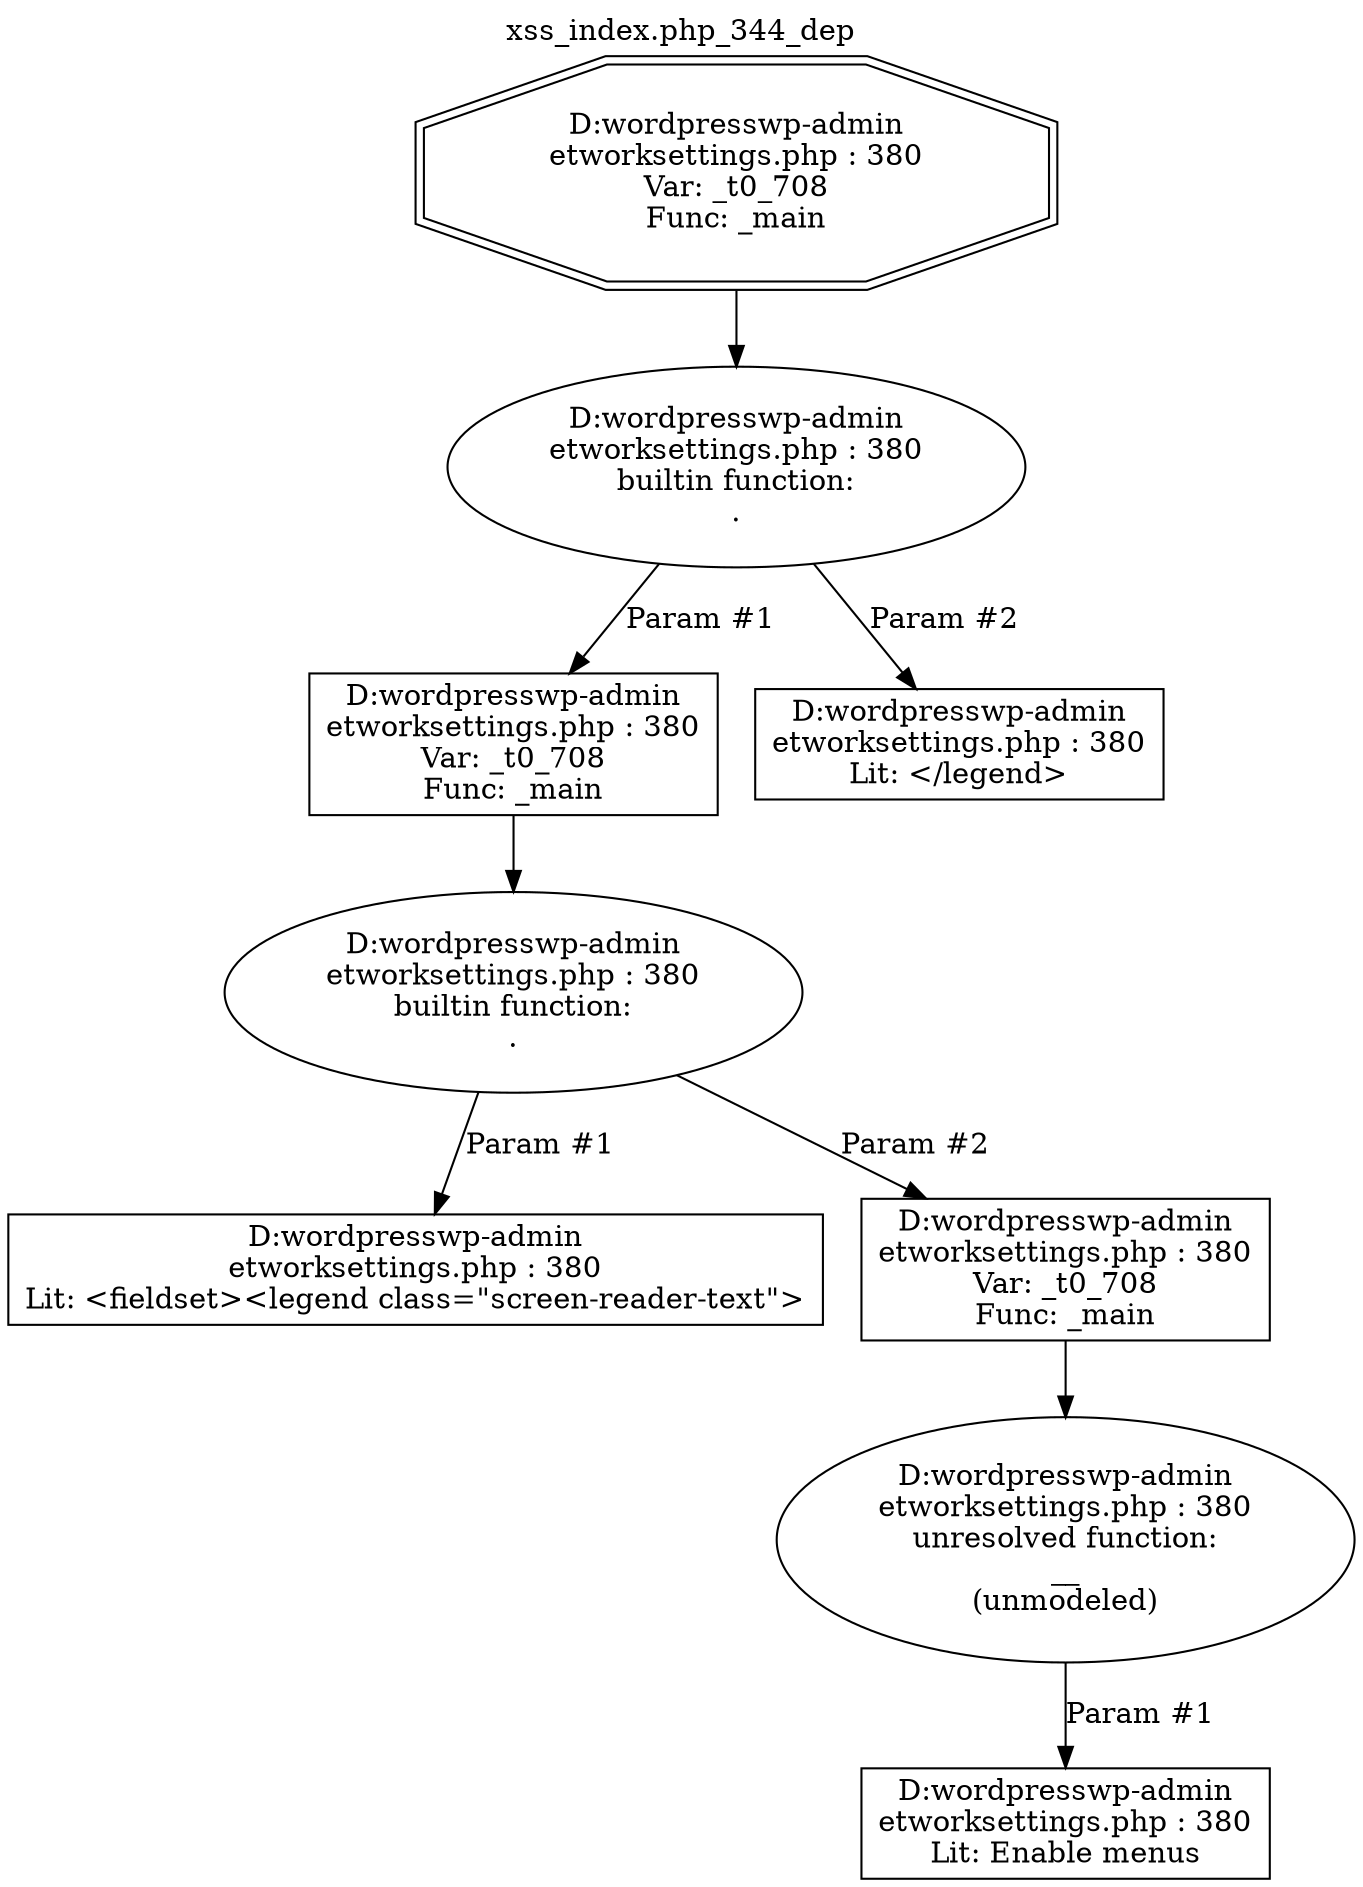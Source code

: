 digraph cfg {
  label="xss_index.php_344_dep";
  labelloc=t;
  n1 [shape=doubleoctagon, label="D:\wordpress\wp-admin\network\settings.php : 380\nVar: _t0_708\nFunc: _main\n"];
  n2 [shape=ellipse, label="D:\wordpress\wp-admin\network\settings.php : 380\nbuiltin function:\n.\n"];
  n3 [shape=box, label="D:\wordpress\wp-admin\network\settings.php : 380\nVar: _t0_708\nFunc: _main\n"];
  n4 [shape=ellipse, label="D:\wordpress\wp-admin\network\settings.php : 380\nbuiltin function:\n.\n"];
  n5 [shape=box, label="D:\wordpress\wp-admin\network\settings.php : 380\nLit: <fieldset><legend class=\"screen-reader-text\">\n"];
  n6 [shape=box, label="D:\wordpress\wp-admin\network\settings.php : 380\nVar: _t0_708\nFunc: _main\n"];
  n7 [shape=ellipse, label="D:\wordpress\wp-admin\network\settings.php : 380\nunresolved function:\n__\n(unmodeled)\n"];
  n8 [shape=box, label="D:\wordpress\wp-admin\network\settings.php : 380\nLit: Enable menus\n"];
  n9 [shape=box, label="D:\wordpress\wp-admin\network\settings.php : 380\nLit: </legend>\n"];
  n1 -> n2;
  n3 -> n4;
  n4 -> n5[label="Param #1"];
  n4 -> n6[label="Param #2"];
  n6 -> n7;
  n7 -> n8[label="Param #1"];
  n2 -> n3[label="Param #1"];
  n2 -> n9[label="Param #2"];
}
